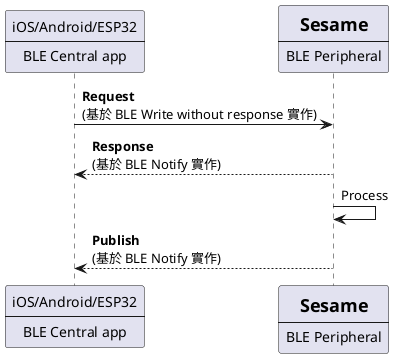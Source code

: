 @startuml
participant BLEcentral [
    iOS/Android/ESP32
    ----
    BLE Central app
]
participant Server [
    =Sesame
    ----
    BLE Peripheral
]

BLEcentral -> Server: **Request**\n(基於 BLE Write without response 實作)
Server --> BLEcentral: **Response**\n(基於 BLE Notify 實作)
Server -> Server: Process
Server --> BLEcentral: **Publish**\n(基於 BLE Notify 實作)

@enduml